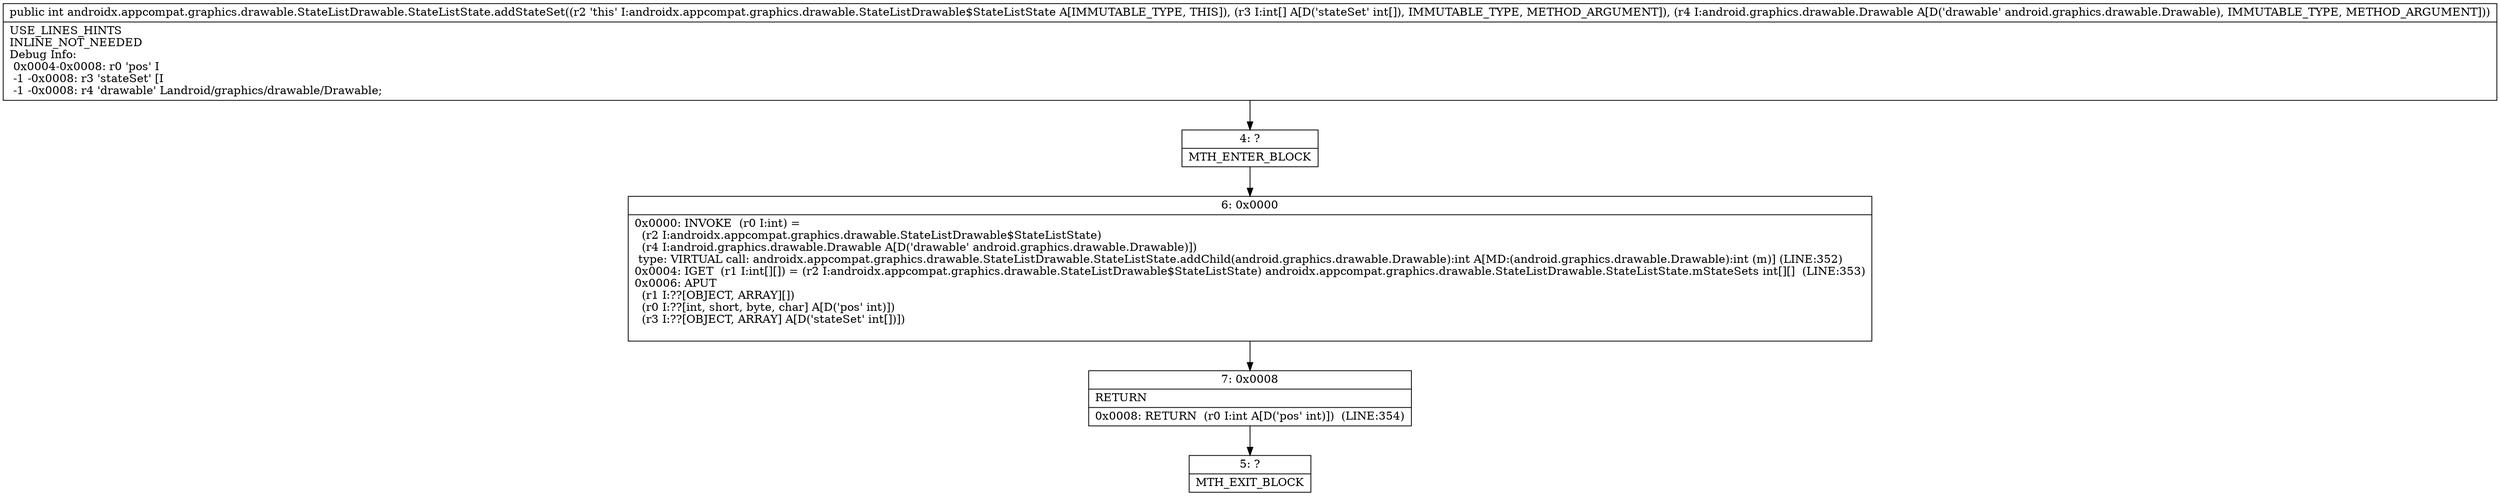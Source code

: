 digraph "CFG forandroidx.appcompat.graphics.drawable.StateListDrawable.StateListState.addStateSet([ILandroid\/graphics\/drawable\/Drawable;)I" {
Node_4 [shape=record,label="{4\:\ ?|MTH_ENTER_BLOCK\l}"];
Node_6 [shape=record,label="{6\:\ 0x0000|0x0000: INVOKE  (r0 I:int) = \l  (r2 I:androidx.appcompat.graphics.drawable.StateListDrawable$StateListState)\l  (r4 I:android.graphics.drawable.Drawable A[D('drawable' android.graphics.drawable.Drawable)])\l type: VIRTUAL call: androidx.appcompat.graphics.drawable.StateListDrawable.StateListState.addChild(android.graphics.drawable.Drawable):int A[MD:(android.graphics.drawable.Drawable):int (m)] (LINE:352)\l0x0004: IGET  (r1 I:int[][]) = (r2 I:androidx.appcompat.graphics.drawable.StateListDrawable$StateListState) androidx.appcompat.graphics.drawable.StateListDrawable.StateListState.mStateSets int[][]  (LINE:353)\l0x0006: APUT  \l  (r1 I:??[OBJECT, ARRAY][])\l  (r0 I:??[int, short, byte, char] A[D('pos' int)])\l  (r3 I:??[OBJECT, ARRAY] A[D('stateSet' int[])])\l \l}"];
Node_7 [shape=record,label="{7\:\ 0x0008|RETURN\l|0x0008: RETURN  (r0 I:int A[D('pos' int)])  (LINE:354)\l}"];
Node_5 [shape=record,label="{5\:\ ?|MTH_EXIT_BLOCK\l}"];
MethodNode[shape=record,label="{public int androidx.appcompat.graphics.drawable.StateListDrawable.StateListState.addStateSet((r2 'this' I:androidx.appcompat.graphics.drawable.StateListDrawable$StateListState A[IMMUTABLE_TYPE, THIS]), (r3 I:int[] A[D('stateSet' int[]), IMMUTABLE_TYPE, METHOD_ARGUMENT]), (r4 I:android.graphics.drawable.Drawable A[D('drawable' android.graphics.drawable.Drawable), IMMUTABLE_TYPE, METHOD_ARGUMENT]))  | USE_LINES_HINTS\lINLINE_NOT_NEEDED\lDebug Info:\l  0x0004\-0x0008: r0 'pos' I\l  \-1 \-0x0008: r3 'stateSet' [I\l  \-1 \-0x0008: r4 'drawable' Landroid\/graphics\/drawable\/Drawable;\l}"];
MethodNode -> Node_4;Node_4 -> Node_6;
Node_6 -> Node_7;
Node_7 -> Node_5;
}


